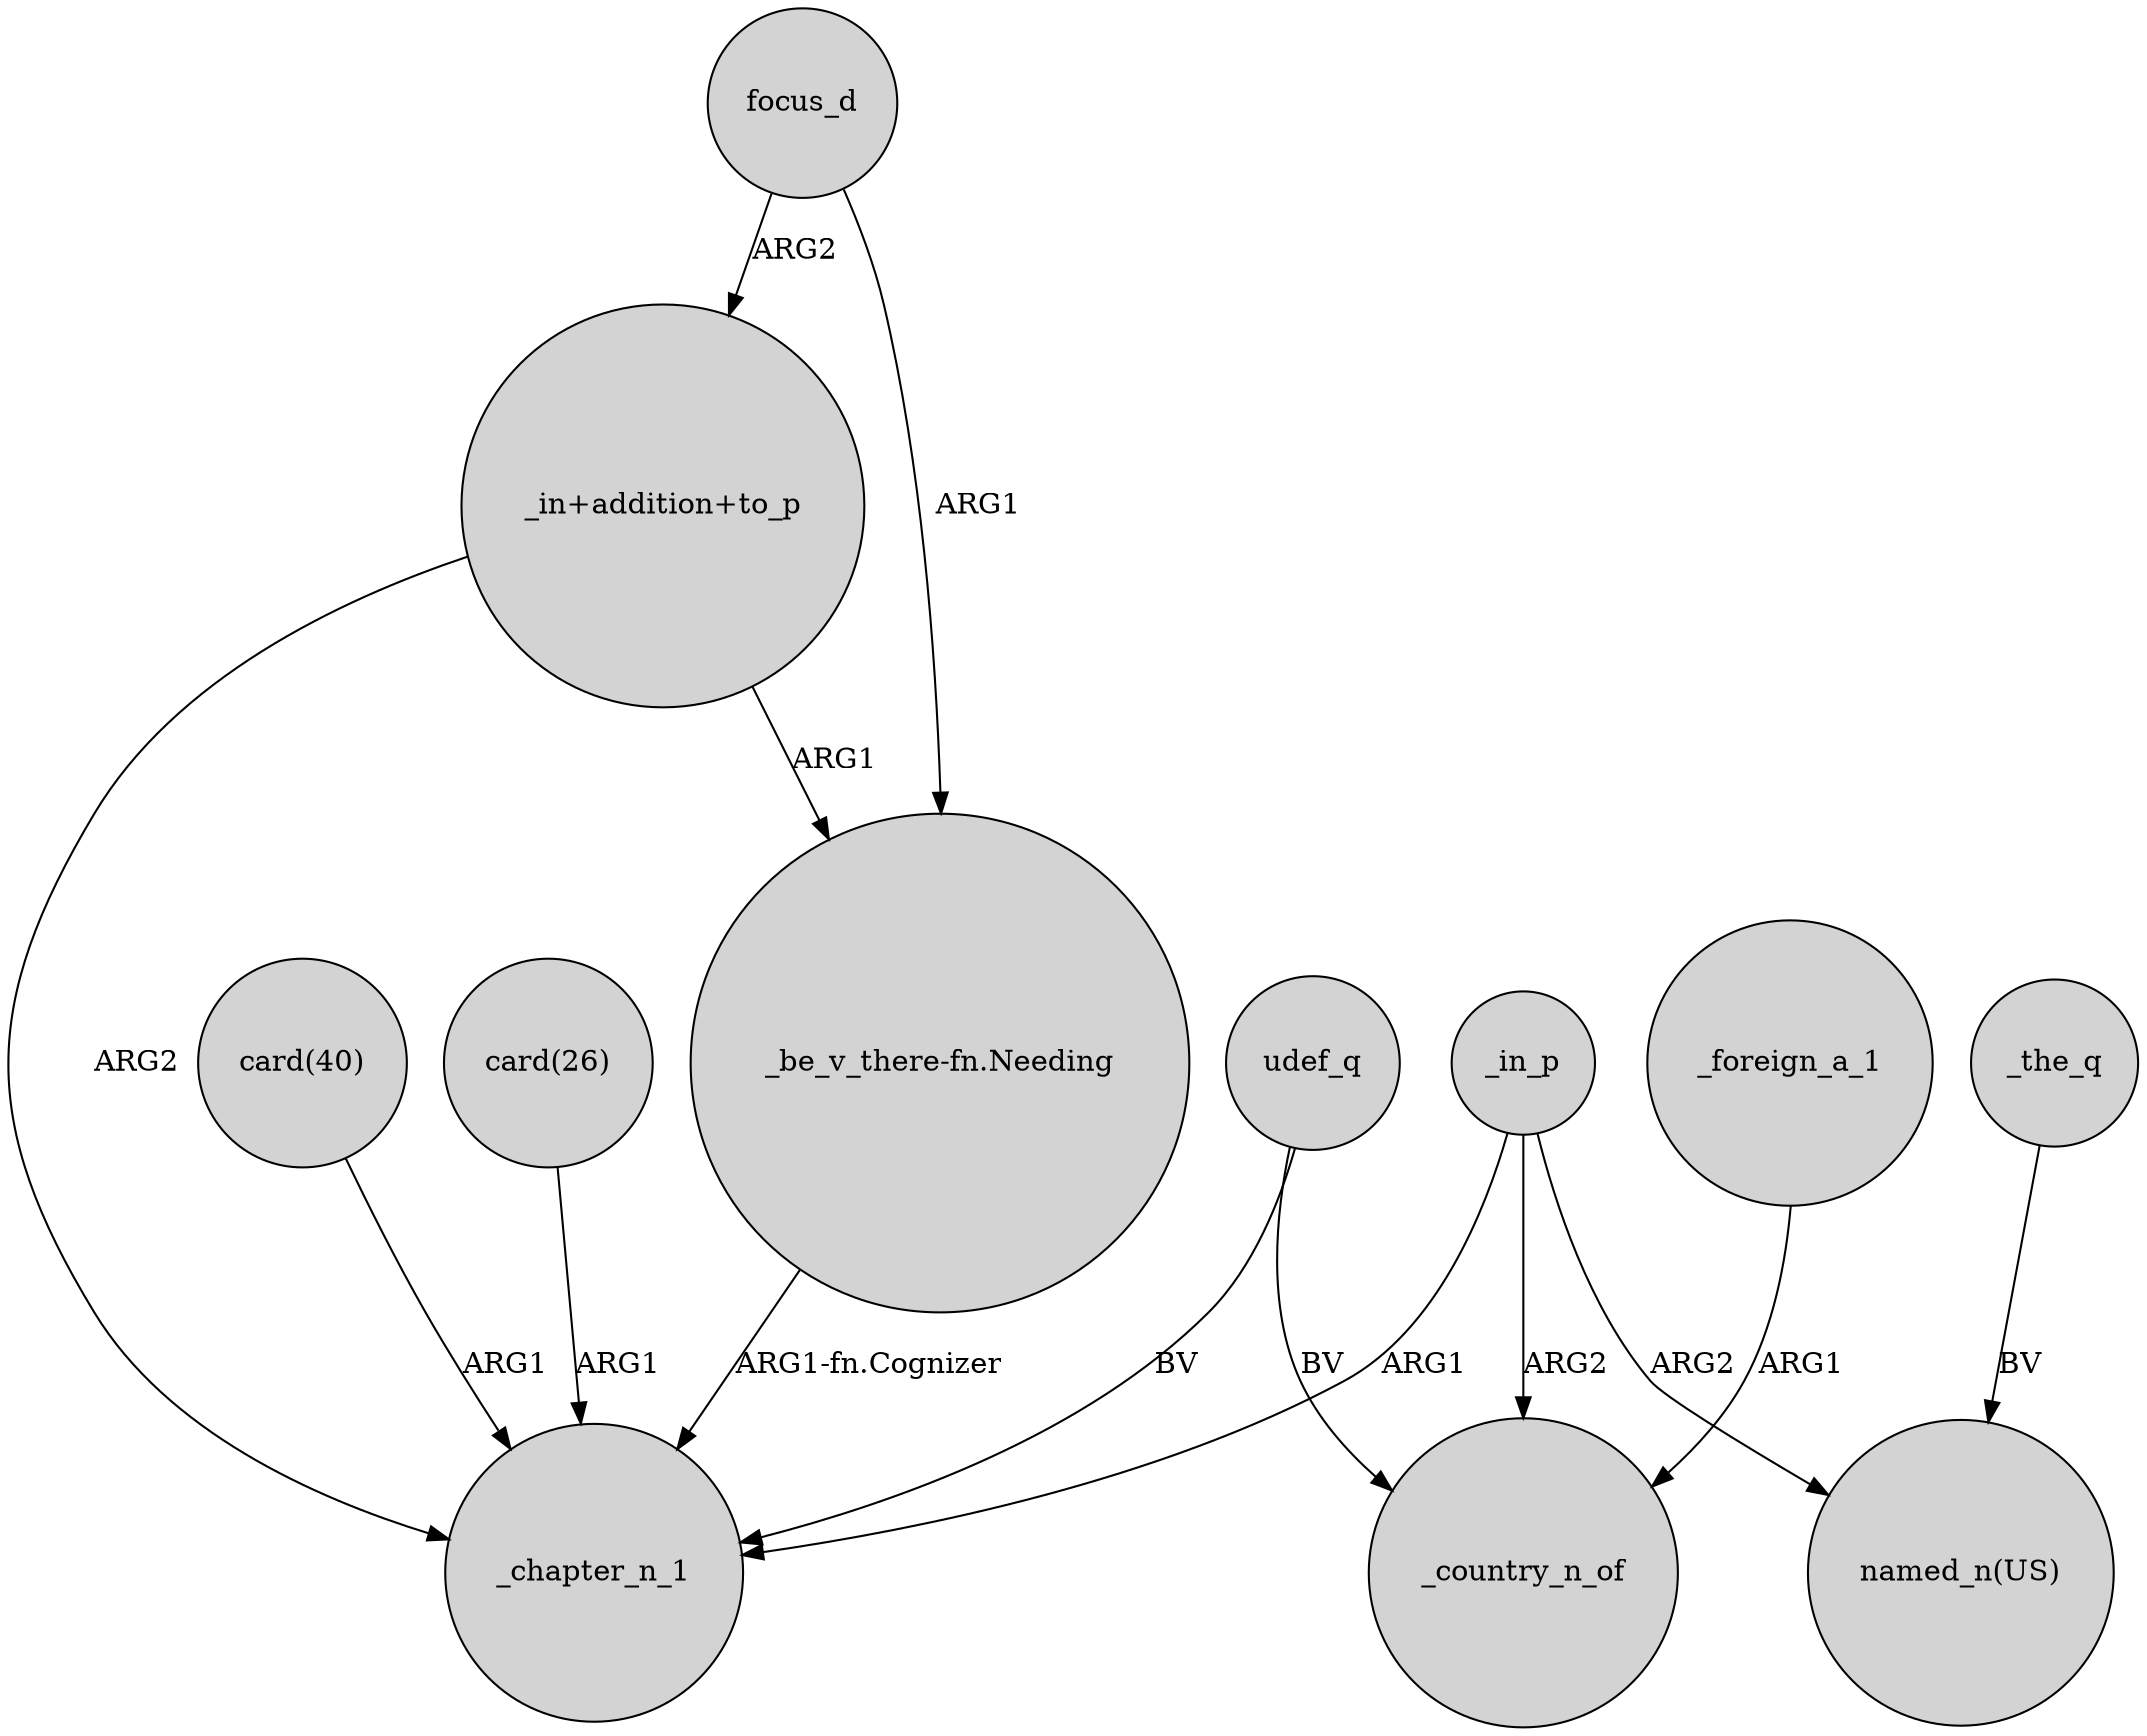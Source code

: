 digraph {
	node [shape=circle style=filled]
	"card(40)" -> _chapter_n_1 [label=ARG1]
	udef_q -> _chapter_n_1 [label=BV]
	_foreign_a_1 -> _country_n_of [label=ARG1]
	focus_d -> "_be_v_there-fn.Needing" [label=ARG1]
	_in_p -> "named_n(US)" [label=ARG2]
	_the_q -> "named_n(US)" [label=BV]
	_in_p -> _chapter_n_1 [label=ARG1]
	"_in+addition+to_p" -> "_be_v_there-fn.Needing" [label=ARG1]
	"_be_v_there-fn.Needing" -> _chapter_n_1 [label="ARG1-fn.Cognizer"]
	udef_q -> _country_n_of [label=BV]
	focus_d -> "_in+addition+to_p" [label=ARG2]
	"_in+addition+to_p" -> _chapter_n_1 [label=ARG2]
	_in_p -> _country_n_of [label=ARG2]
	"card(26)" -> _chapter_n_1 [label=ARG1]
}
